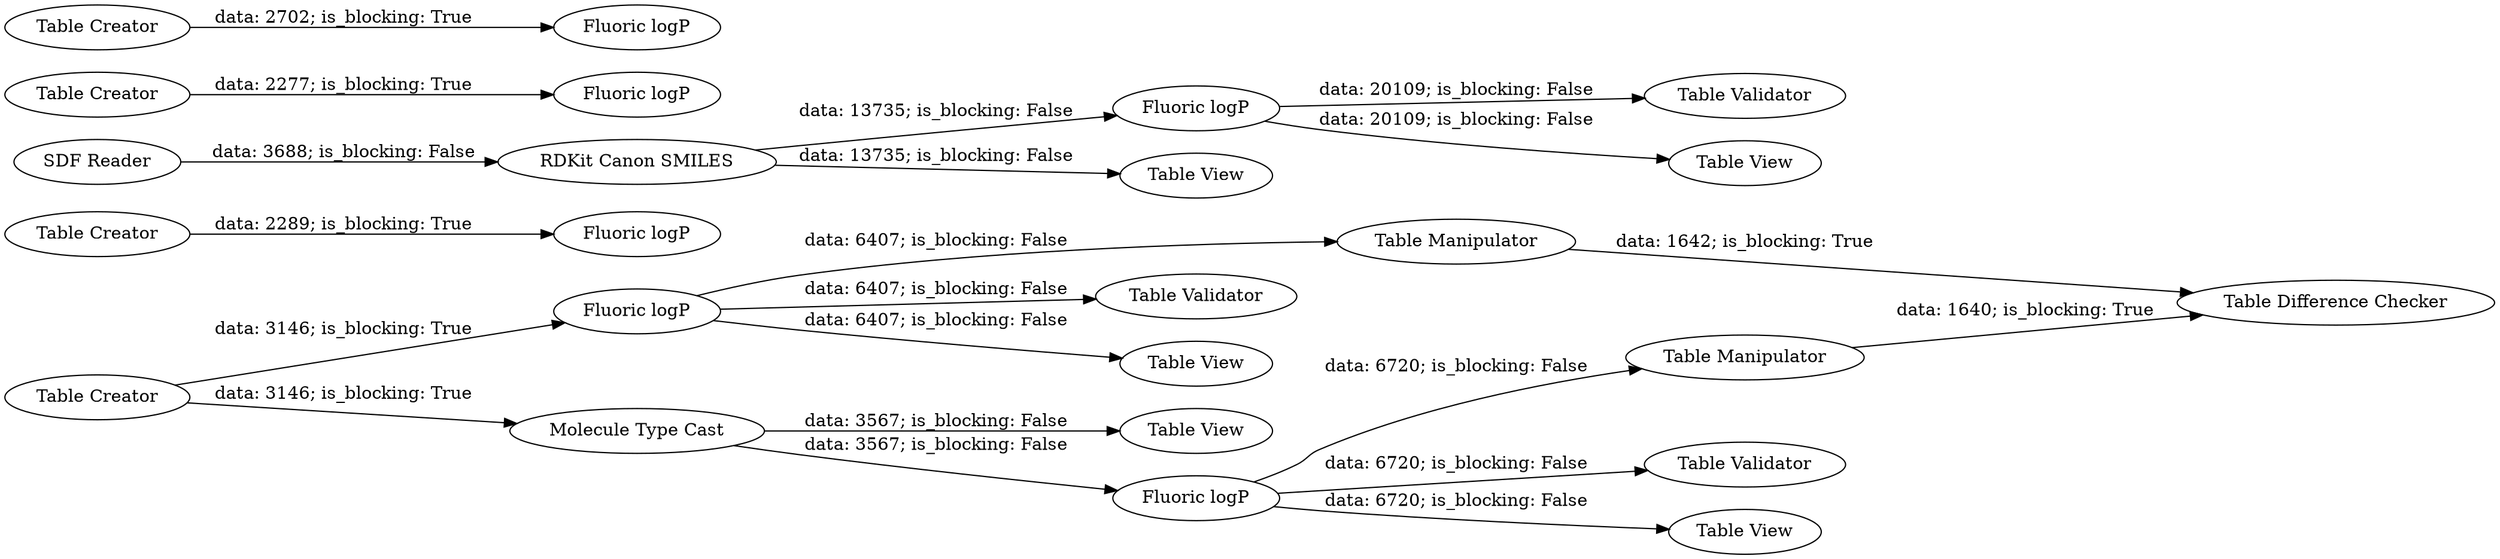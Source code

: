 digraph {
	"-6425499315887010028_50" [label="Table Manipulator"]
	"-6425499315887010028_22" [label="Table Creator"]
	"-6425499315887010028_57" [label="Table View"]
	"-6425499315887010028_51" [label="Table Manipulator"]
	"-6425499315887010028_59" [label="Fluoric logP"]
	"-6425499315887010028_69" [label="Table Validator"]
	"-6425499315887010028_45" [label="RDKit Canon SMILES"]
	"-6425499315887010028_52" [label="Table Difference Checker"]
	"-6425499315887010028_63" [label="Fluoric logP"]
	"-6425499315887010028_64" [label="Fluoric logP"]
	"-6425499315887010028_16" [label="Table Creator"]
	"-6425499315887010028_66" [label="Table Validator"]
	"-6425499315887010028_65" [label="Table Validator"]
	"-6425499315887010028_60" [label="Fluoric logP"]
	"-6425499315887010028_4" [label="Table View"]
	"-6425499315887010028_39" [label="SDF Reader"]
	"-6425499315887010028_2" [label="Table Creator"]
	"-6425499315887010028_24" [label="Table Creator"]
	"-6425499315887010028_47" [label="Table View"]
	"-6425499315887010028_61" [label="Fluoric logP"]
	"-6425499315887010028_62" [label="Fluoric logP"]
	"-6425499315887010028_31" [label="Table View"]
	"-6425499315887010028_68" [label="Table View"]
	"-6425499315887010028_56" [label="Molecule Type Cast"]
	"-6425499315887010028_56" -> "-6425499315887010028_57" [label="data: 3567; is_blocking: False"]
	"-6425499315887010028_39" -> "-6425499315887010028_45" [label="data: 3688; is_blocking: False"]
	"-6425499315887010028_59" -> "-6425499315887010028_65" [label="data: 6407; is_blocking: False"]
	"-6425499315887010028_64" -> "-6425499315887010028_47" [label="data: 20109; is_blocking: False"]
	"-6425499315887010028_51" -> "-6425499315887010028_52" [label="data: 1640; is_blocking: True"]
	"-6425499315887010028_60" -> "-6425499315887010028_31" [label="data: 6720; is_blocking: False"]
	"-6425499315887010028_56" -> "-6425499315887010028_60" [label="data: 3567; is_blocking: False"]
	"-6425499315887010028_16" -> "-6425499315887010028_61" [label="data: 2702; is_blocking: True"]
	"-6425499315887010028_2" -> "-6425499315887010028_59" [label="data: 3146; is_blocking: True"]
	"-6425499315887010028_2" -> "-6425499315887010028_56" [label="data: 3146; is_blocking: True"]
	"-6425499315887010028_59" -> "-6425499315887010028_4" [label="data: 6407; is_blocking: False"]
	"-6425499315887010028_59" -> "-6425499315887010028_50" [label="data: 6407; is_blocking: False"]
	"-6425499315887010028_22" -> "-6425499315887010028_62" [label="data: 2289; is_blocking: True"]
	"-6425499315887010028_45" -> "-6425499315887010028_64" [label="data: 13735; is_blocking: False"]
	"-6425499315887010028_24" -> "-6425499315887010028_63" [label="data: 2277; is_blocking: True"]
	"-6425499315887010028_64" -> "-6425499315887010028_69" [label="data: 20109; is_blocking: False"]
	"-6425499315887010028_50" -> "-6425499315887010028_52" [label="data: 1642; is_blocking: True"]
	"-6425499315887010028_60" -> "-6425499315887010028_66" [label="data: 6720; is_blocking: False"]
	"-6425499315887010028_45" -> "-6425499315887010028_68" [label="data: 13735; is_blocking: False"]
	"-6425499315887010028_60" -> "-6425499315887010028_51" [label="data: 6720; is_blocking: False"]
	rankdir=LR
}
